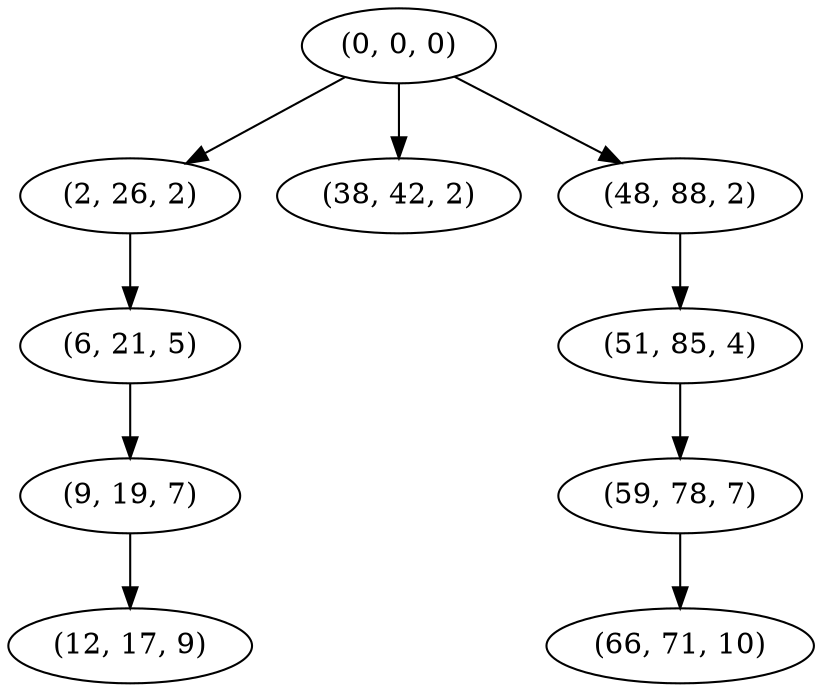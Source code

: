 digraph tree {
    "(0, 0, 0)";
    "(2, 26, 2)";
    "(6, 21, 5)";
    "(9, 19, 7)";
    "(12, 17, 9)";
    "(38, 42, 2)";
    "(48, 88, 2)";
    "(51, 85, 4)";
    "(59, 78, 7)";
    "(66, 71, 10)";
    "(0, 0, 0)" -> "(2, 26, 2)";
    "(0, 0, 0)" -> "(38, 42, 2)";
    "(0, 0, 0)" -> "(48, 88, 2)";
    "(2, 26, 2)" -> "(6, 21, 5)";
    "(6, 21, 5)" -> "(9, 19, 7)";
    "(9, 19, 7)" -> "(12, 17, 9)";
    "(48, 88, 2)" -> "(51, 85, 4)";
    "(51, 85, 4)" -> "(59, 78, 7)";
    "(59, 78, 7)" -> "(66, 71, 10)";
}
